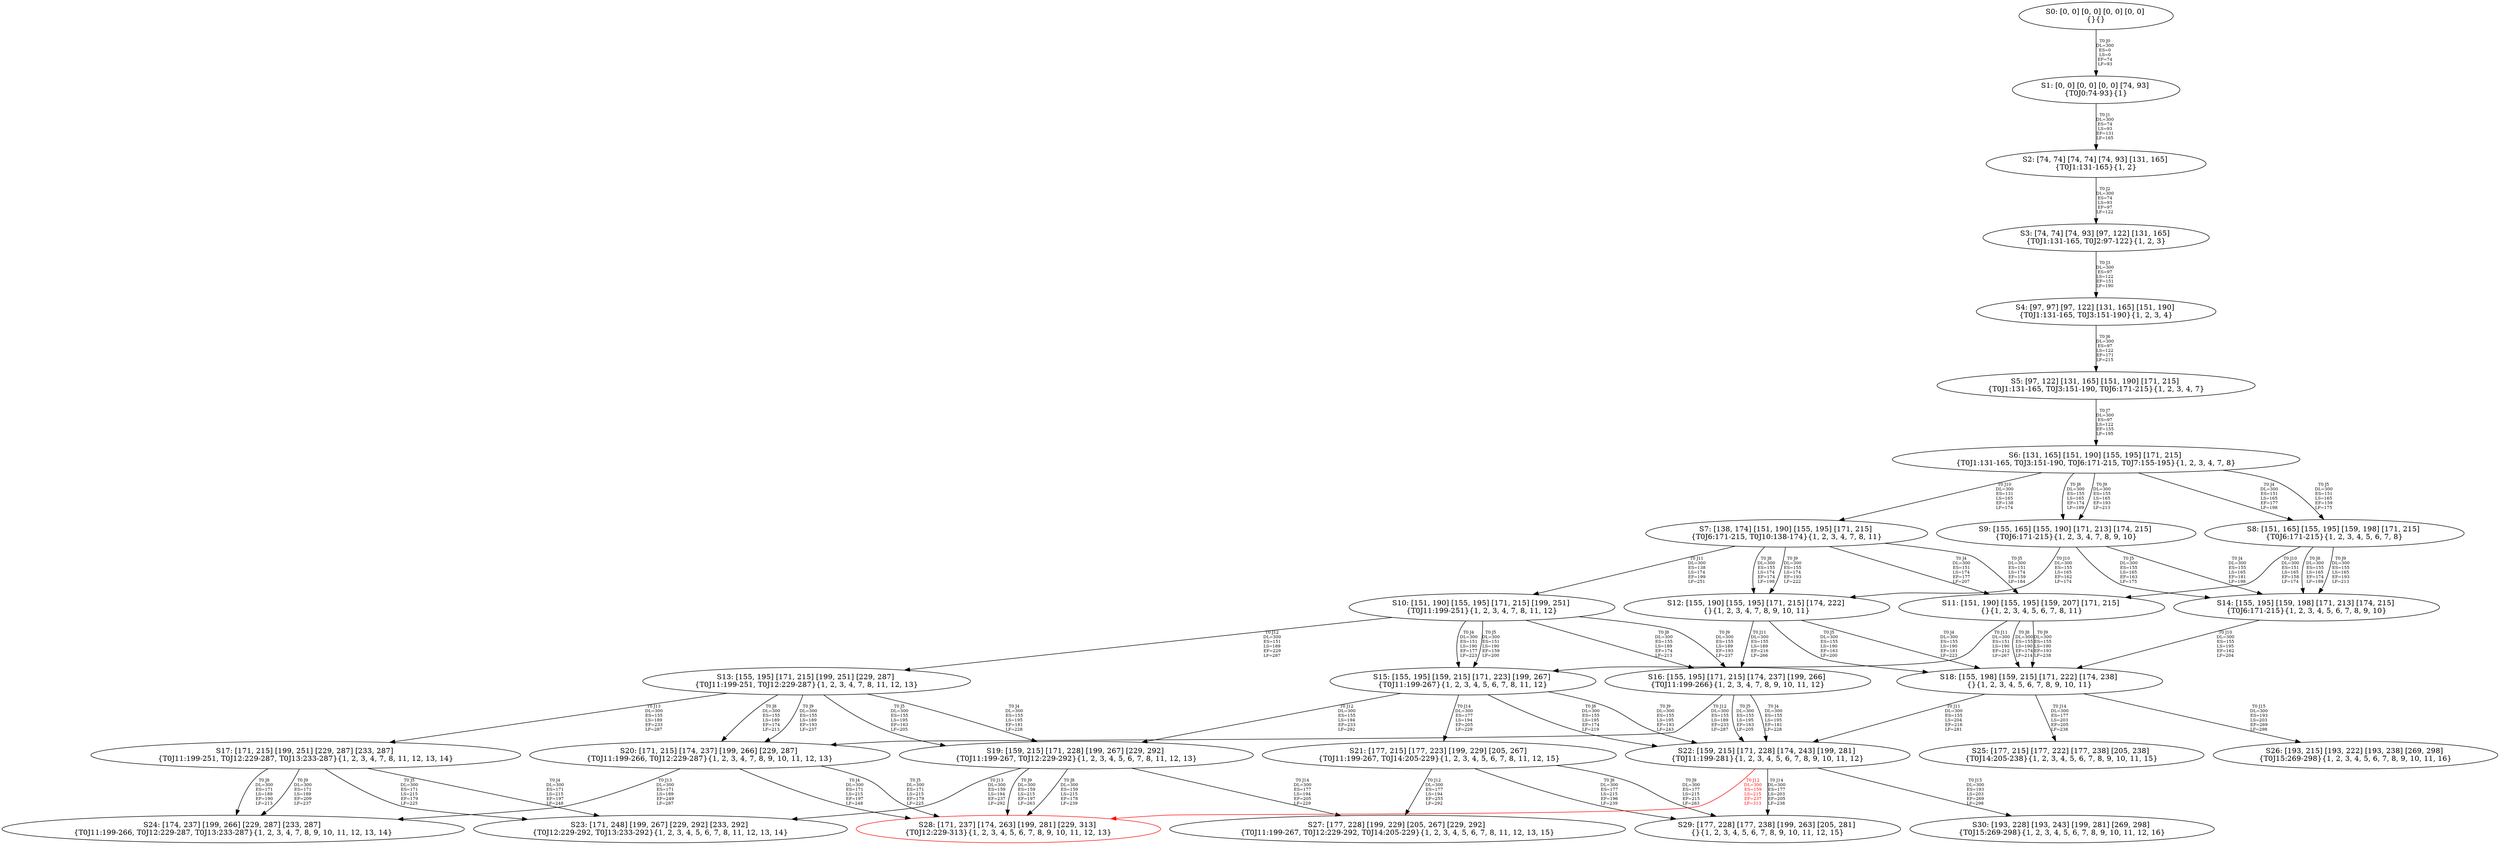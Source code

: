 digraph {
	S0[label="S0: [0, 0] [0, 0] [0, 0] [0, 0] \n{}{}"];
	S1[label="S1: [0, 0] [0, 0] [0, 0] [74, 93] \n{T0J0:74-93}{1}"];
	S2[label="S2: [74, 74] [74, 74] [74, 93] [131, 165] \n{T0J1:131-165}{1, 2}"];
	S3[label="S3: [74, 74] [74, 93] [97, 122] [131, 165] \n{T0J1:131-165, T0J2:97-122}{1, 2, 3}"];
	S4[label="S4: [97, 97] [97, 122] [131, 165] [151, 190] \n{T0J1:131-165, T0J3:151-190}{1, 2, 3, 4}"];
	S5[label="S5: [97, 122] [131, 165] [151, 190] [171, 215] \n{T0J1:131-165, T0J3:151-190, T0J6:171-215}{1, 2, 3, 4, 7}"];
	S6[label="S6: [131, 165] [151, 190] [155, 195] [171, 215] \n{T0J1:131-165, T0J3:151-190, T0J6:171-215, T0J7:155-195}{1, 2, 3, 4, 7, 8}"];
	S7[label="S7: [138, 174] [151, 190] [155, 195] [171, 215] \n{T0J6:171-215, T0J10:138-174}{1, 2, 3, 4, 7, 8, 11}"];
	S8[label="S8: [151, 165] [155, 195] [159, 198] [171, 215] \n{T0J6:171-215}{1, 2, 3, 4, 5, 6, 7, 8}"];
	S9[label="S9: [155, 165] [155, 190] [171, 213] [174, 215] \n{T0J6:171-215}{1, 2, 3, 4, 7, 8, 9, 10}"];
	S10[label="S10: [151, 190] [155, 195] [171, 215] [199, 251] \n{T0J11:199-251}{1, 2, 3, 4, 7, 8, 11, 12}"];
	S11[label="S11: [151, 190] [155, 195] [159, 207] [171, 215] \n{}{1, 2, 3, 4, 5, 6, 7, 8, 11}"];
	S12[label="S12: [155, 190] [155, 195] [171, 215] [174, 222] \n{}{1, 2, 3, 4, 7, 8, 9, 10, 11}"];
	S13[label="S13: [155, 195] [171, 215] [199, 251] [229, 287] \n{T0J11:199-251, T0J12:229-287}{1, 2, 3, 4, 7, 8, 11, 12, 13}"];
	S14[label="S14: [155, 195] [159, 198] [171, 213] [174, 215] \n{T0J6:171-215}{1, 2, 3, 4, 5, 6, 7, 8, 9, 10}"];
	S15[label="S15: [155, 195] [159, 215] [171, 223] [199, 267] \n{T0J11:199-267}{1, 2, 3, 4, 5, 6, 7, 8, 11, 12}"];
	S16[label="S16: [155, 195] [171, 215] [174, 237] [199, 266] \n{T0J11:199-266}{1, 2, 3, 4, 7, 8, 9, 10, 11, 12}"];
	S17[label="S17: [171, 215] [199, 251] [229, 287] [233, 287] \n{T0J11:199-251, T0J12:229-287, T0J13:233-287}{1, 2, 3, 4, 7, 8, 11, 12, 13, 14}"];
	S18[label="S18: [155, 198] [159, 215] [171, 222] [174, 238] \n{}{1, 2, 3, 4, 5, 6, 7, 8, 9, 10, 11}"];
	S19[label="S19: [159, 215] [171, 228] [199, 267] [229, 292] \n{T0J11:199-267, T0J12:229-292}{1, 2, 3, 4, 5, 6, 7, 8, 11, 12, 13}"];
	S20[label="S20: [171, 215] [174, 237] [199, 266] [229, 287] \n{T0J11:199-266, T0J12:229-287}{1, 2, 3, 4, 7, 8, 9, 10, 11, 12, 13}"];
	S21[label="S21: [177, 215] [177, 223] [199, 229] [205, 267] \n{T0J11:199-267, T0J14:205-229}{1, 2, 3, 4, 5, 6, 7, 8, 11, 12, 15}"];
	S22[label="S22: [159, 215] [171, 228] [174, 243] [199, 281] \n{T0J11:199-281}{1, 2, 3, 4, 5, 6, 7, 8, 9, 10, 11, 12}"];
	S23[label="S23: [171, 248] [199, 267] [229, 292] [233, 292] \n{T0J12:229-292, T0J13:233-292}{1, 2, 3, 4, 5, 6, 7, 8, 11, 12, 13, 14}"];
	S24[label="S24: [174, 237] [199, 266] [229, 287] [233, 287] \n{T0J11:199-266, T0J12:229-287, T0J13:233-287}{1, 2, 3, 4, 7, 8, 9, 10, 11, 12, 13, 14}"];
	S25[label="S25: [177, 215] [177, 222] [177, 238] [205, 238] \n{T0J14:205-238}{1, 2, 3, 4, 5, 6, 7, 8, 9, 10, 11, 15}"];
	S26[label="S26: [193, 215] [193, 222] [193, 238] [269, 298] \n{T0J15:269-298}{1, 2, 3, 4, 5, 6, 7, 8, 9, 10, 11, 16}"];
	S27[label="S27: [177, 228] [199, 229] [205, 267] [229, 292] \n{T0J11:199-267, T0J12:229-292, T0J14:205-229}{1, 2, 3, 4, 5, 6, 7, 8, 11, 12, 13, 15}"];
	S28[label="S28: [171, 237] [174, 263] [199, 281] [229, 313] \n{T0J12:229-313}{1, 2, 3, 4, 5, 6, 7, 8, 9, 10, 11, 12, 13}"];
	S29[label="S29: [177, 228] [177, 238] [199, 263] [205, 281] \n{}{1, 2, 3, 4, 5, 6, 7, 8, 9, 10, 11, 12, 15}"];
	S30[label="S30: [193, 228] [193, 243] [199, 281] [269, 298] \n{T0J15:269-298}{1, 2, 3, 4, 5, 6, 7, 8, 9, 10, 11, 12, 16}"];
	S0 -> S1[label="T0 J0\nDL=300\nES=0\nLS=0\nEF=74\nLF=93",fontsize=8];
	S1 -> S2[label="T0 J1\nDL=300\nES=74\nLS=93\nEF=131\nLF=165",fontsize=8];
	S2 -> S3[label="T0 J2\nDL=300\nES=74\nLS=93\nEF=97\nLF=122",fontsize=8];
	S3 -> S4[label="T0 J3\nDL=300\nES=97\nLS=122\nEF=151\nLF=190",fontsize=8];
	S4 -> S5[label="T0 J6\nDL=300\nES=97\nLS=122\nEF=171\nLF=215",fontsize=8];
	S5 -> S6[label="T0 J7\nDL=300\nES=97\nLS=122\nEF=155\nLF=195",fontsize=8];
	S6 -> S8[label="T0 J4\nDL=300\nES=151\nLS=165\nEF=177\nLF=198",fontsize=8];
	S6 -> S8[label="T0 J5\nDL=300\nES=151\nLS=165\nEF=159\nLF=175",fontsize=8];
	S6 -> S9[label="T0 J8\nDL=300\nES=155\nLS=165\nEF=174\nLF=189",fontsize=8];
	S6 -> S9[label="T0 J9\nDL=300\nES=155\nLS=165\nEF=193\nLF=213",fontsize=8];
	S6 -> S7[label="T0 J10\nDL=300\nES=131\nLS=165\nEF=138\nLF=174",fontsize=8];
	S7 -> S11[label="T0 J4\nDL=300\nES=151\nLS=174\nEF=177\nLF=207",fontsize=8];
	S7 -> S11[label="T0 J5\nDL=300\nES=151\nLS=174\nEF=159\nLF=184",fontsize=8];
	S7 -> S12[label="T0 J8\nDL=300\nES=155\nLS=174\nEF=174\nLF=198",fontsize=8];
	S7 -> S12[label="T0 J9\nDL=300\nES=155\nLS=174\nEF=193\nLF=222",fontsize=8];
	S7 -> S10[label="T0 J11\nDL=300\nES=138\nLS=174\nEF=199\nLF=251",fontsize=8];
	S8 -> S14[label="T0 J8\nDL=300\nES=155\nLS=165\nEF=174\nLF=189",fontsize=8];
	S8 -> S14[label="T0 J9\nDL=300\nES=155\nLS=165\nEF=193\nLF=213",fontsize=8];
	S8 -> S11[label="T0 J10\nDL=300\nES=151\nLS=165\nEF=158\nLF=174",fontsize=8];
	S9 -> S14[label="T0 J4\nDL=300\nES=155\nLS=165\nEF=181\nLF=198",fontsize=8];
	S9 -> S14[label="T0 J5\nDL=300\nES=155\nLS=165\nEF=163\nLF=175",fontsize=8];
	S9 -> S12[label="T0 J10\nDL=300\nES=155\nLS=165\nEF=162\nLF=174",fontsize=8];
	S10 -> S15[label="T0 J4\nDL=300\nES=151\nLS=190\nEF=177\nLF=223",fontsize=8];
	S10 -> S15[label="T0 J5\nDL=300\nES=151\nLS=190\nEF=159\nLF=200",fontsize=8];
	S10 -> S16[label="T0 J8\nDL=300\nES=155\nLS=189\nEF=174\nLF=213",fontsize=8];
	S10 -> S16[label="T0 J9\nDL=300\nES=155\nLS=189\nEF=193\nLF=237",fontsize=8];
	S10 -> S13[label="T0 J12\nDL=300\nES=151\nLS=189\nEF=229\nLF=287",fontsize=8];
	S11 -> S18[label="T0 J8\nDL=300\nES=155\nLS=190\nEF=174\nLF=214",fontsize=8];
	S11 -> S18[label="T0 J9\nDL=300\nES=155\nLS=190\nEF=193\nLF=238",fontsize=8];
	S11 -> S15[label="T0 J11\nDL=300\nES=151\nLS=190\nEF=212\nLF=267",fontsize=8];
	S12 -> S18[label="T0 J4\nDL=300\nES=155\nLS=190\nEF=181\nLF=223",fontsize=8];
	S12 -> S18[label="T0 J5\nDL=300\nES=155\nLS=190\nEF=163\nLF=200",fontsize=8];
	S12 -> S16[label="T0 J11\nDL=300\nES=155\nLS=189\nEF=216\nLF=266",fontsize=8];
	S13 -> S19[label="T0 J4\nDL=300\nES=155\nLS=195\nEF=181\nLF=228",fontsize=8];
	S13 -> S19[label="T0 J5\nDL=300\nES=155\nLS=195\nEF=163\nLF=205",fontsize=8];
	S13 -> S20[label="T0 J8\nDL=300\nES=155\nLS=189\nEF=174\nLF=213",fontsize=8];
	S13 -> S20[label="T0 J9\nDL=300\nES=155\nLS=189\nEF=193\nLF=237",fontsize=8];
	S13 -> S17[label="T0 J13\nDL=300\nES=155\nLS=189\nEF=233\nLF=287",fontsize=8];
	S14 -> S18[label="T0 J10\nDL=300\nES=155\nLS=195\nEF=162\nLF=204",fontsize=8];
	S15 -> S22[label="T0 J8\nDL=300\nES=155\nLS=195\nEF=174\nLF=219",fontsize=8];
	S15 -> S22[label="T0 J9\nDL=300\nES=155\nLS=195\nEF=193\nLF=243",fontsize=8];
	S15 -> S19[label="T0 J12\nDL=300\nES=155\nLS=194\nEF=233\nLF=292",fontsize=8];
	S15 -> S21[label="T0 J14\nDL=300\nES=177\nLS=194\nEF=205\nLF=229",fontsize=8];
	S16 -> S22[label="T0 J4\nDL=300\nES=155\nLS=195\nEF=181\nLF=228",fontsize=8];
	S16 -> S22[label="T0 J5\nDL=300\nES=155\nLS=195\nEF=163\nLF=205",fontsize=8];
	S16 -> S20[label="T0 J12\nDL=300\nES=155\nLS=189\nEF=233\nLF=287",fontsize=8];
	S17 -> S23[label="T0 J4\nDL=300\nES=171\nLS=215\nEF=197\nLF=248",fontsize=8];
	S17 -> S23[label="T0 J5\nDL=300\nES=171\nLS=215\nEF=179\nLF=225",fontsize=8];
	S17 -> S24[label="T0 J8\nDL=300\nES=171\nLS=189\nEF=190\nLF=213",fontsize=8];
	S17 -> S24[label="T0 J9\nDL=300\nES=171\nLS=189\nEF=209\nLF=237",fontsize=8];
	S18 -> S22[label="T0 J11\nDL=300\nES=155\nLS=204\nEF=216\nLF=281",fontsize=8];
	S18 -> S25[label="T0 J14\nDL=300\nES=177\nLS=203\nEF=205\nLF=238",fontsize=8];
	S18 -> S26[label="T0 J15\nDL=300\nES=193\nLS=203\nEF=269\nLF=298",fontsize=8];
	S19 -> S28[label="T0 J8\nDL=300\nES=159\nLS=215\nEF=178\nLF=239",fontsize=8];
	S19 -> S28[label="T0 J9\nDL=300\nES=159\nLS=215\nEF=197\nLF=263",fontsize=8];
	S19 -> S23[label="T0 J13\nDL=300\nES=159\nLS=194\nEF=237\nLF=292",fontsize=8];
	S19 -> S27[label="T0 J14\nDL=300\nES=177\nLS=194\nEF=205\nLF=229",fontsize=8];
	S20 -> S28[label="T0 J4\nDL=300\nES=171\nLS=215\nEF=197\nLF=248",fontsize=8];
	S20 -> S28[label="T0 J5\nDL=300\nES=171\nLS=215\nEF=179\nLF=225",fontsize=8];
	S20 -> S24[label="T0 J13\nDL=300\nES=171\nLS=189\nEF=249\nLF=287",fontsize=8];
	S21 -> S29[label="T0 J8\nDL=300\nES=177\nLS=215\nEF=196\nLF=239",fontsize=8];
	S21 -> S29[label="T0 J9\nDL=300\nES=177\nLS=215\nEF=215\nLF=263",fontsize=8];
	S21 -> S27[label="T0 J12\nDL=300\nES=177\nLS=194\nEF=255\nLF=292",fontsize=8];
	S22 -> S28[label="T0 J12\nDL=300\nES=159\nLS=215\nEF=237\nLF=313",color=Red,fontcolor=Red,fontsize=8];
S28[color=Red];
	S22 -> S29[label="T0 J14\nDL=300\nES=177\nLS=203\nEF=205\nLF=238",fontsize=8];
	S22 -> S30[label="T0 J15\nDL=300\nES=193\nLS=203\nEF=269\nLF=298",fontsize=8];
}
